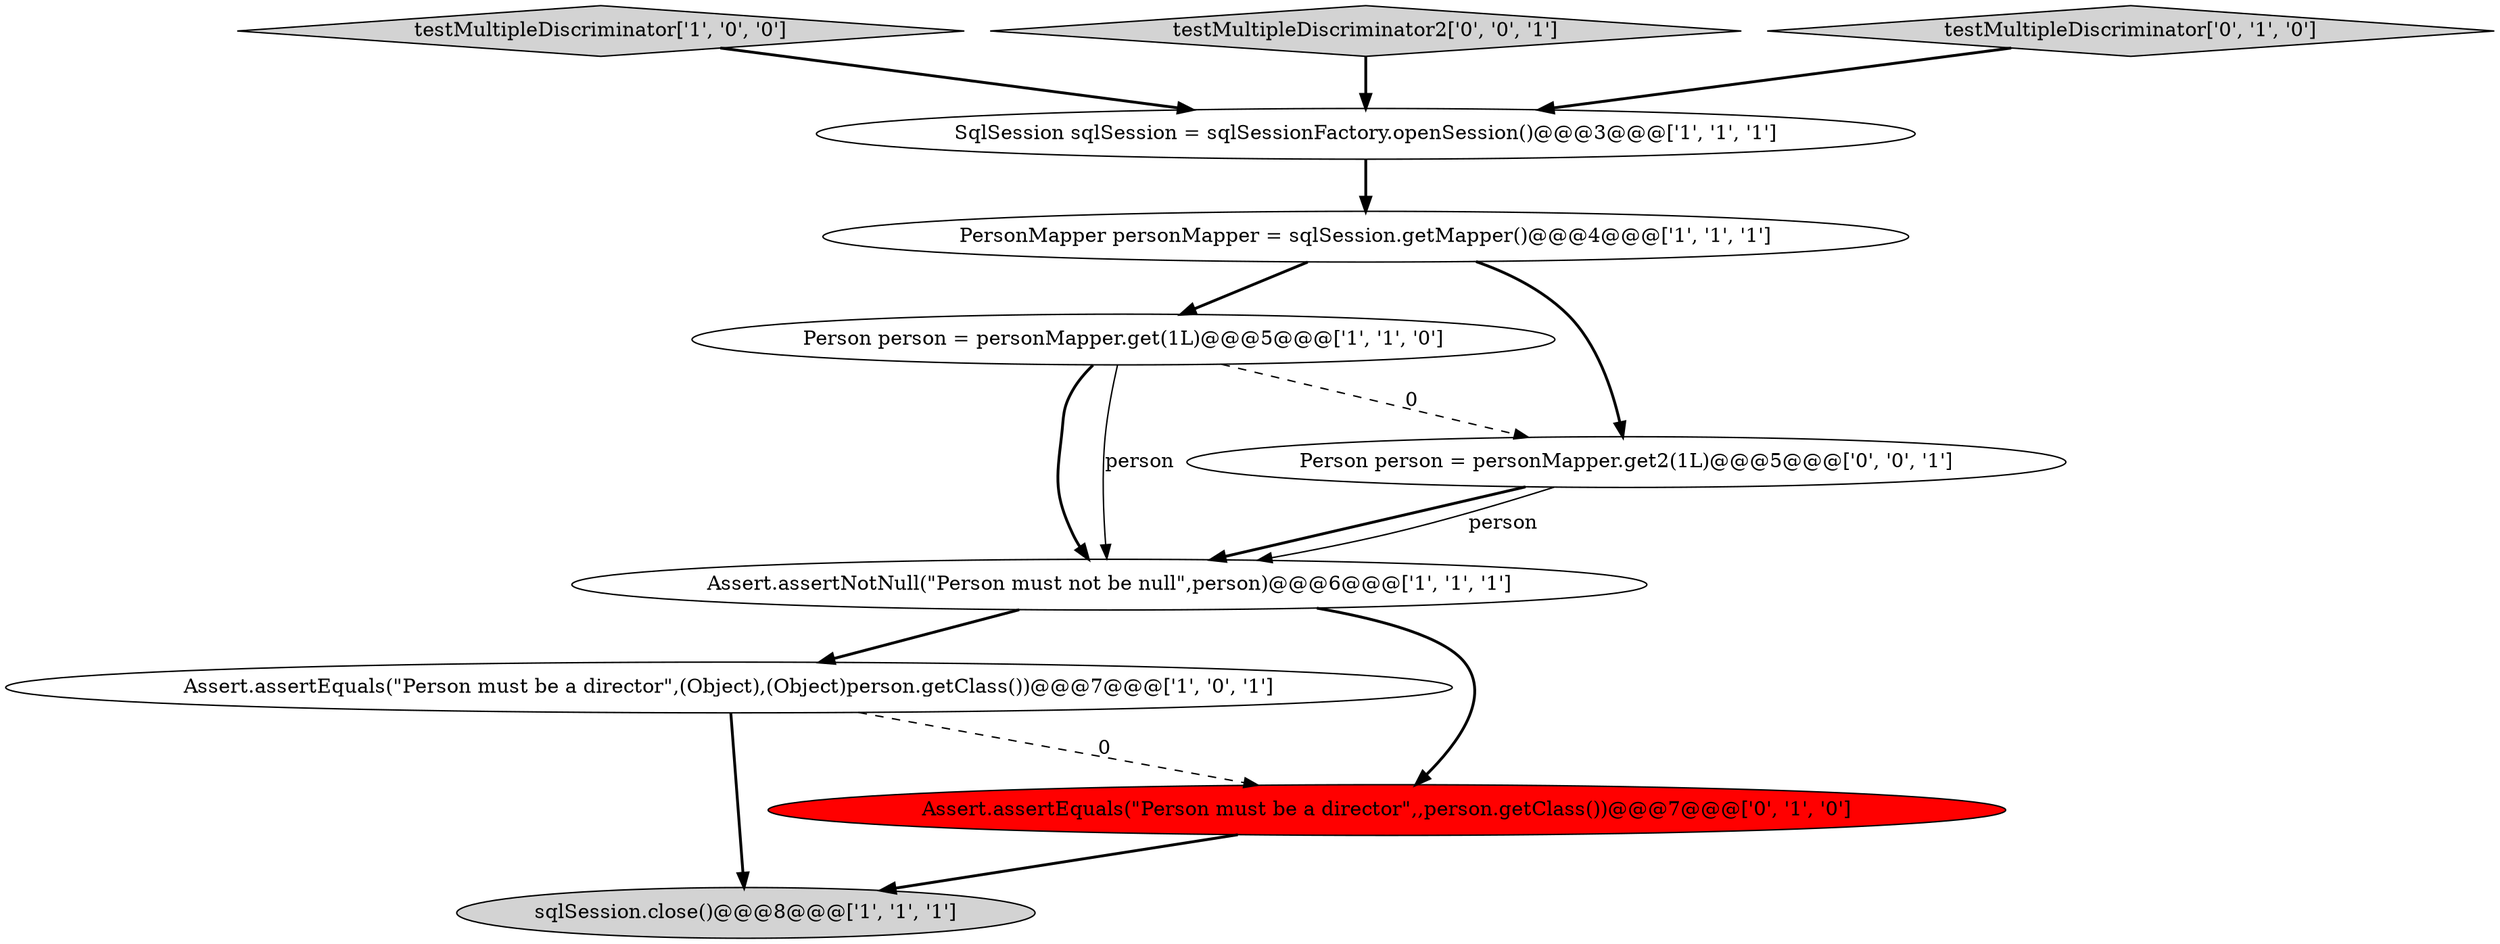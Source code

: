 digraph {
6 [style = filled, label = "PersonMapper personMapper = sqlSession.getMapper()@@@4@@@['1', '1', '1']", fillcolor = white, shape = ellipse image = "AAA0AAABBB1BBB"];
0 [style = filled, label = "Person person = personMapper.get(1L)@@@5@@@['1', '1', '0']", fillcolor = white, shape = ellipse image = "AAA0AAABBB1BBB"];
4 [style = filled, label = "sqlSession.close()@@@8@@@['1', '1', '1']", fillcolor = lightgray, shape = ellipse image = "AAA0AAABBB1BBB"];
3 [style = filled, label = "Assert.assertNotNull(\"Person must not be null\",person)@@@6@@@['1', '1', '1']", fillcolor = white, shape = ellipse image = "AAA0AAABBB1BBB"];
2 [style = filled, label = "testMultipleDiscriminator['1', '0', '0']", fillcolor = lightgray, shape = diamond image = "AAA0AAABBB1BBB"];
5 [style = filled, label = "SqlSession sqlSession = sqlSessionFactory.openSession()@@@3@@@['1', '1', '1']", fillcolor = white, shape = ellipse image = "AAA0AAABBB1BBB"];
10 [style = filled, label = "testMultipleDiscriminator2['0', '0', '1']", fillcolor = lightgray, shape = diamond image = "AAA0AAABBB3BBB"];
1 [style = filled, label = "Assert.assertEquals(\"Person must be a director\",(Object),(Object)person.getClass())@@@7@@@['1', '0', '1']", fillcolor = white, shape = ellipse image = "AAA0AAABBB1BBB"];
7 [style = filled, label = "testMultipleDiscriminator['0', '1', '0']", fillcolor = lightgray, shape = diamond image = "AAA0AAABBB2BBB"];
8 [style = filled, label = "Assert.assertEquals(\"Person must be a director\",,person.getClass())@@@7@@@['0', '1', '0']", fillcolor = red, shape = ellipse image = "AAA1AAABBB2BBB"];
9 [style = filled, label = "Person person = personMapper.get2(1L)@@@5@@@['0', '0', '1']", fillcolor = white, shape = ellipse image = "AAA0AAABBB3BBB"];
0->3 [style = bold, label=""];
9->3 [style = bold, label=""];
1->8 [style = dashed, label="0"];
1->4 [style = bold, label=""];
7->5 [style = bold, label=""];
6->0 [style = bold, label=""];
0->3 [style = solid, label="person"];
8->4 [style = bold, label=""];
10->5 [style = bold, label=""];
5->6 [style = bold, label=""];
6->9 [style = bold, label=""];
3->1 [style = bold, label=""];
0->9 [style = dashed, label="0"];
3->8 [style = bold, label=""];
9->3 [style = solid, label="person"];
2->5 [style = bold, label=""];
}
